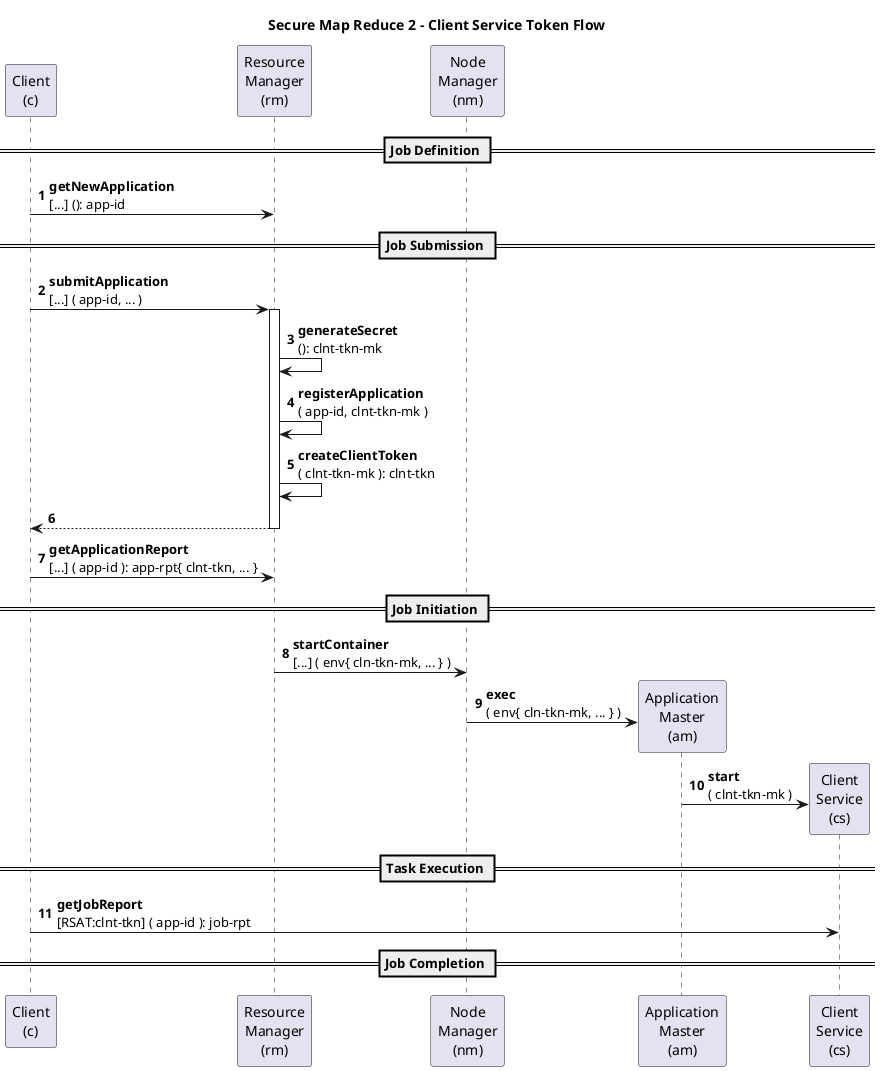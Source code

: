 @startuml
title Secure Map Reduce 2 - Client Service Token Flow
autonumber
'hide footbox

participant "Client\n(c)" as C
participant "Resource\nManager\n(rm)" as RM
'participant "History\nServer\n(hs)" as HS
participant "Node\nManager\n(nm)" as NM
'participant "Shuffle\nHandler\n(ss)" as SS
participant "Application\nMaster\n(am)" as AM
participant "Client\nService\n(cs)" as CS
'participant "Application\nContainer\n(ac)" as AC #red
'participant "Task\n(t)" as T #orange
'participant "File\nSystem\n(fs)" as FS
'participant "Name\nNode\n(nn)" as NN
'participant "Data\nNode\n(dn)" as DN
'participant "Kerberos\nKDC" as KDC

'note over C,DN #green: QUESTION ?

'== Bootstrap ==

== Job Definition ==

'1
C->RM: <b>getNewApplication</b>\n[...] (): app-id

== Job Submission ==

'2
C->RM: <b>submitApplication</b>\n[...] ( app-id, ... )

  activate RM

'3
RM->RM: <b>generateSecret</b>\n(): clnt-tkn-mk

'4
RM->RM: <b>registerApplication</b>\n( app-id, clnt-tkn-mk )

'4
RM->RM: <b>createClientToken</b>\n( clnt-tkn-mk ): clnt-tkn

'5
C<--RM:
  deactivate RM

'6
C->RM: <b>getApplicationReport</b>\n[...] ( app-id ): app-rpt{ clnt-tkn, ... }

== Job Initiation ==

RM->NM: <b>startContainer</b>\n[...] ( env{ cln-tkn-mk, ... } )
'  activate NM

  create AM

NM->AM: <b>exec</b>\n( env{ cln-tkn-mk, ... } )
'  deactivate NM

  create CS

'5
AM->CS: <b>start</b>\n( clnt-tkn-mk )

== Task Execution ==

'6
C->CS: <b>getJobReport</b>\n[RSAT:clnt-tkn] ( app-id ): job-rpt

== Job Completion ==

@enduml